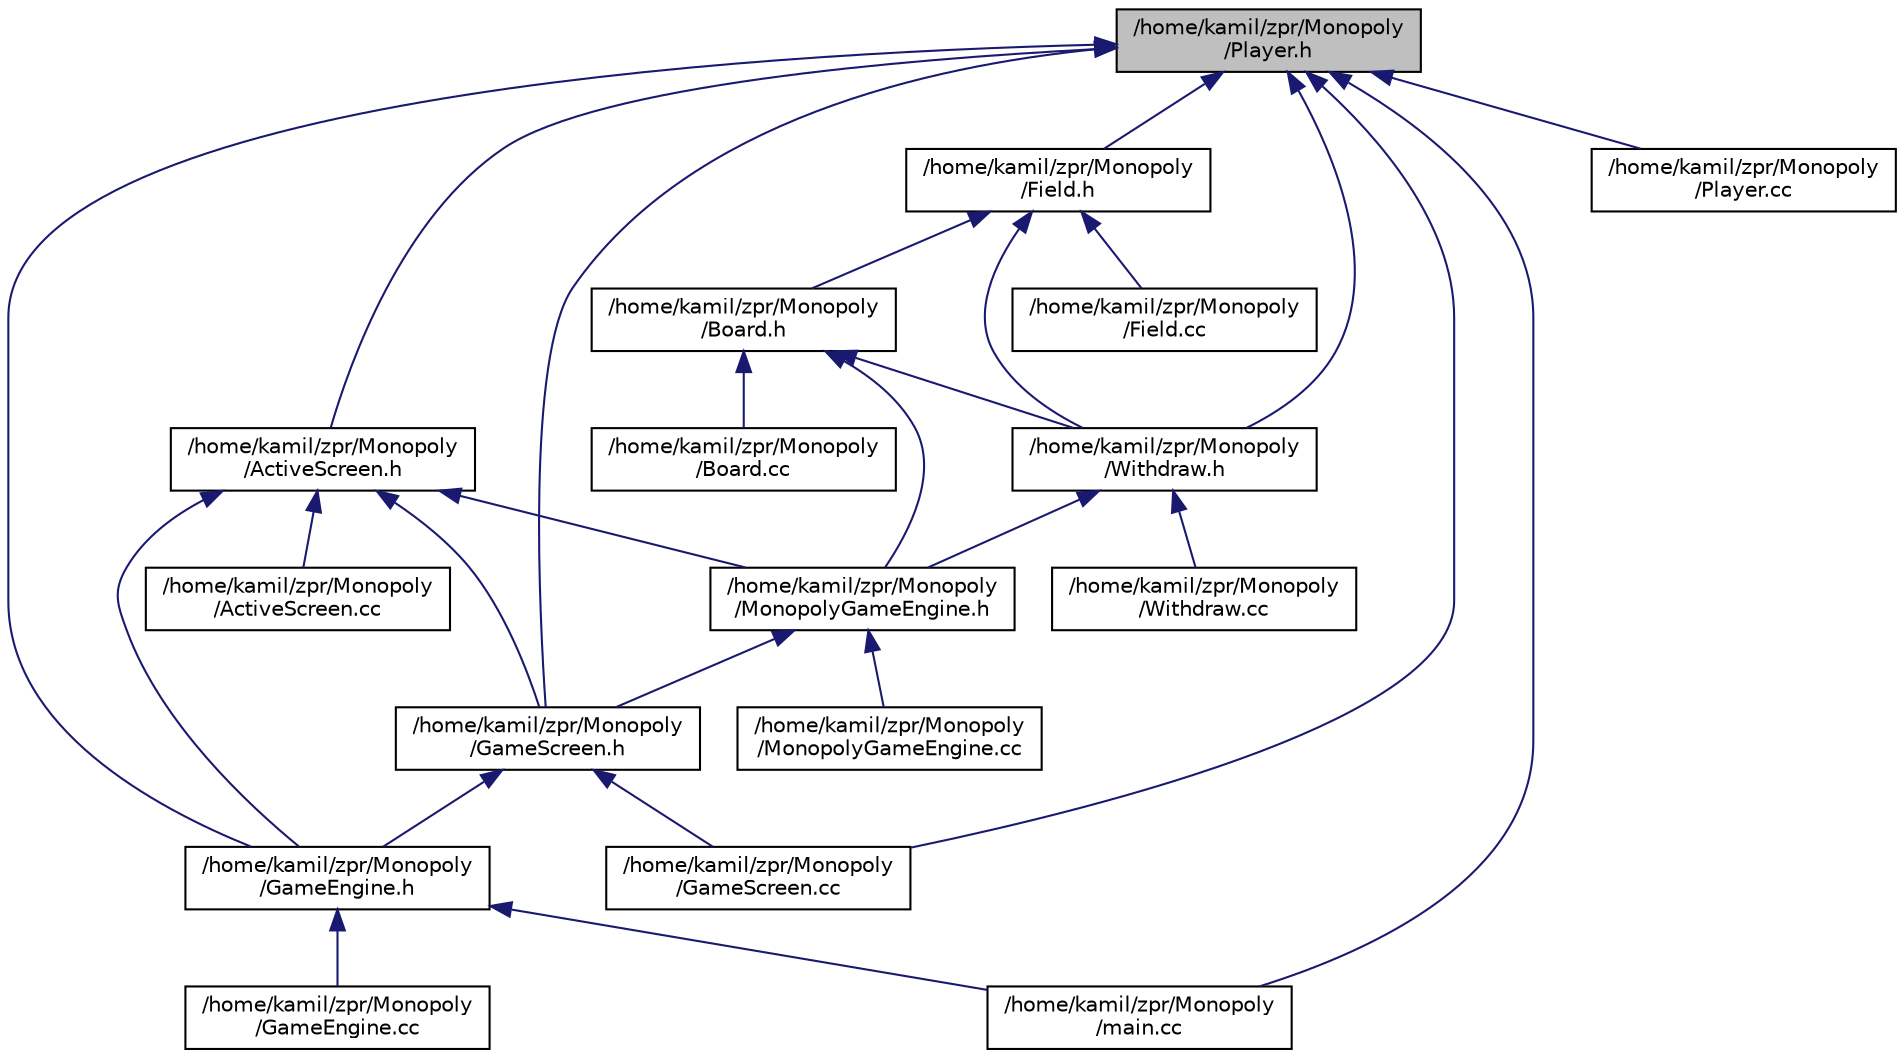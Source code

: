 digraph "/home/kamil/zpr/Monopoly/Player.h"
{
 // LATEX_PDF_SIZE
  edge [fontname="Helvetica",fontsize="10",labelfontname="Helvetica",labelfontsize="10"];
  node [fontname="Helvetica",fontsize="10",shape=record];
  Node1 [label="/home/kamil/zpr/Monopoly\l/Player.h",height=0.2,width=0.4,color="black", fillcolor="grey75", style="filled", fontcolor="black",tooltip="Implementation file for Player class and AI Player class, containing data and methods for a player in..."];
  Node1 -> Node2 [dir="back",color="midnightblue",fontsize="10",style="solid",fontname="Helvetica"];
  Node2 [label="/home/kamil/zpr/Monopoly\l/ActiveScreen.h",height=0.2,width=0.4,color="black", fillcolor="white", style="filled",URL="$_active_screen_8h.html",tooltip="Header file handling displayed screens of project Base claass is ActiveScreen, then derived class are..."];
  Node2 -> Node3 [dir="back",color="midnightblue",fontsize="10",style="solid",fontname="Helvetica"];
  Node3 [label="/home/kamil/zpr/Monopoly\l/ActiveScreen.cc",height=0.2,width=0.4,color="black", fillcolor="white", style="filled",URL="$_active_screen_8cc.html",tooltip="Source file handling displayed screens of project Base claass is ActiveScreen, then derived class are..."];
  Node2 -> Node4 [dir="back",color="midnightblue",fontsize="10",style="solid",fontname="Helvetica"];
  Node4 [label="/home/kamil/zpr/Monopoly\l/GameEngine.h",height=0.2,width=0.4,color="black", fillcolor="white", style="filled",URL="$_game_engine_8h.html",tooltip="Header file for GameEngine class, used to handle lowes level program operations as input interactions..."];
  Node4 -> Node5 [dir="back",color="midnightblue",fontsize="10",style="solid",fontname="Helvetica"];
  Node5 [label="/home/kamil/zpr/Monopoly\l/GameEngine.cc",height=0.2,width=0.4,color="black", fillcolor="white", style="filled",URL="$_game_engine_8cc.html",tooltip="Source file for GameEngine class, used to handle lowes level program operations as input interactions..."];
  Node4 -> Node6 [dir="back",color="midnightblue",fontsize="10",style="solid",fontname="Helvetica"];
  Node6 [label="/home/kamil/zpr/Monopoly\l/main.cc",height=0.2,width=0.4,color="black", fillcolor="white", style="filled",URL="$main_8cc.html",tooltip="Source file launching monopoly game vs AI project."];
  Node2 -> Node7 [dir="back",color="midnightblue",fontsize="10",style="solid",fontname="Helvetica"];
  Node7 [label="/home/kamil/zpr/Monopoly\l/GameScreen.h",height=0.2,width=0.4,color="black", fillcolor="white", style="filled",URL="$_game_screen_8h.html",tooltip="Header file for game screen class deriving from ActiveScreen class. Used to handle monopoly game acti..."];
  Node7 -> Node4 [dir="back",color="midnightblue",fontsize="10",style="solid",fontname="Helvetica"];
  Node7 -> Node8 [dir="back",color="midnightblue",fontsize="10",style="solid",fontname="Helvetica"];
  Node8 [label="/home/kamil/zpr/Monopoly\l/GameScreen.cc",height=0.2,width=0.4,color="black", fillcolor="white", style="filled",URL="$_game_screen_8cc.html",tooltip="Source file for game screen class deriving from ActiveScreen class. Used to handle monopoly game acti..."];
  Node2 -> Node9 [dir="back",color="midnightblue",fontsize="10",style="solid",fontname="Helvetica"];
  Node9 [label="/home/kamil/zpr/Monopoly\l/MonopolyGameEngine.h",height=0.2,width=0.4,color="black", fillcolor="white", style="filled",URL="$_monopoly_game_engine_8h.html",tooltip="Header file of class used to handle whole monopoly game process, turns, actions with players,..."];
  Node9 -> Node7 [dir="back",color="midnightblue",fontsize="10",style="solid",fontname="Helvetica"];
  Node9 -> Node10 [dir="back",color="midnightblue",fontsize="10",style="solid",fontname="Helvetica"];
  Node10 [label="/home/kamil/zpr/Monopoly\l/MonopolyGameEngine.cc",height=0.2,width=0.4,color="black", fillcolor="white", style="filled",URL="$_monopoly_game_engine_8cc.html",tooltip="Source file of class used to handle whole monopoly game process, turns, actions with players,..."];
  Node1 -> Node11 [dir="back",color="midnightblue",fontsize="10",style="solid",fontname="Helvetica"];
  Node11 [label="/home/kamil/zpr/Monopoly\l/Field.h",height=0.2,width=0.4,color="black", fillcolor="white", style="filled",URL="$_field_8h.html",tooltip="Header file containing staff for single monopoly board game field. Separated to many deriving classes..."];
  Node11 -> Node12 [dir="back",color="midnightblue",fontsize="10",style="solid",fontname="Helvetica"];
  Node12 [label="/home/kamil/zpr/Monopoly\l/Board.h",height=0.2,width=0.4,color="black", fillcolor="white", style="filled",URL="$_board_8h.html",tooltip="Header file for monopoly game board, creation is based on json file 'board.json'. Mainly handles all ..."];
  Node12 -> Node13 [dir="back",color="midnightblue",fontsize="10",style="solid",fontname="Helvetica"];
  Node13 [label="/home/kamil/zpr/Monopoly\l/Board.cc",height=0.2,width=0.4,color="black", fillcolor="white", style="filled",URL="$_board_8cc.html",tooltip="Source file for monopoly game board, creation is based on json file 'board.json'. Mainly handles all ..."];
  Node12 -> Node9 [dir="back",color="midnightblue",fontsize="10",style="solid",fontname="Helvetica"];
  Node12 -> Node14 [dir="back",color="midnightblue",fontsize="10",style="solid",fontname="Helvetica"];
  Node14 [label="/home/kamil/zpr/Monopoly\l/Withdraw.h",height=0.2,width=0.4,color="black", fillcolor="white", style="filled",URL="$_withdraw_8h.html",tooltip="Header file for trade/withdraw mehanism in monopoly game between players."];
  Node14 -> Node9 [dir="back",color="midnightblue",fontsize="10",style="solid",fontname="Helvetica"];
  Node14 -> Node15 [dir="back",color="midnightblue",fontsize="10",style="solid",fontname="Helvetica"];
  Node15 [label="/home/kamil/zpr/Monopoly\l/Withdraw.cc",height=0.2,width=0.4,color="black", fillcolor="white", style="filled",URL="$_withdraw_8cc.html",tooltip="Source file for trade/withdraw mehanism in monopoly game between players."];
  Node11 -> Node16 [dir="back",color="midnightblue",fontsize="10",style="solid",fontname="Helvetica"];
  Node16 [label="/home/kamil/zpr/Monopoly\l/Field.cc",height=0.2,width=0.4,color="black", fillcolor="white", style="filled",URL="$_field_8cc.html",tooltip="Source file containing staff for single monopoly board game field. Separated to many deriving classes..."];
  Node11 -> Node14 [dir="back",color="midnightblue",fontsize="10",style="solid",fontname="Helvetica"];
  Node1 -> Node4 [dir="back",color="midnightblue",fontsize="10",style="solid",fontname="Helvetica"];
  Node1 -> Node8 [dir="back",color="midnightblue",fontsize="10",style="solid",fontname="Helvetica"];
  Node1 -> Node7 [dir="back",color="midnightblue",fontsize="10",style="solid",fontname="Helvetica"];
  Node1 -> Node6 [dir="back",color="midnightblue",fontsize="10",style="solid",fontname="Helvetica"];
  Node1 -> Node17 [dir="back",color="midnightblue",fontsize="10",style="solid",fontname="Helvetica"];
  Node17 [label="/home/kamil/zpr/Monopoly\l/Player.cc",height=0.2,width=0.4,color="black", fillcolor="white", style="filled",URL="$_player_8cc.html",tooltip="Implementation file for Player class and AI Player class, containing data and methods for a player in..."];
  Node1 -> Node14 [dir="back",color="midnightblue",fontsize="10",style="solid",fontname="Helvetica"];
}
